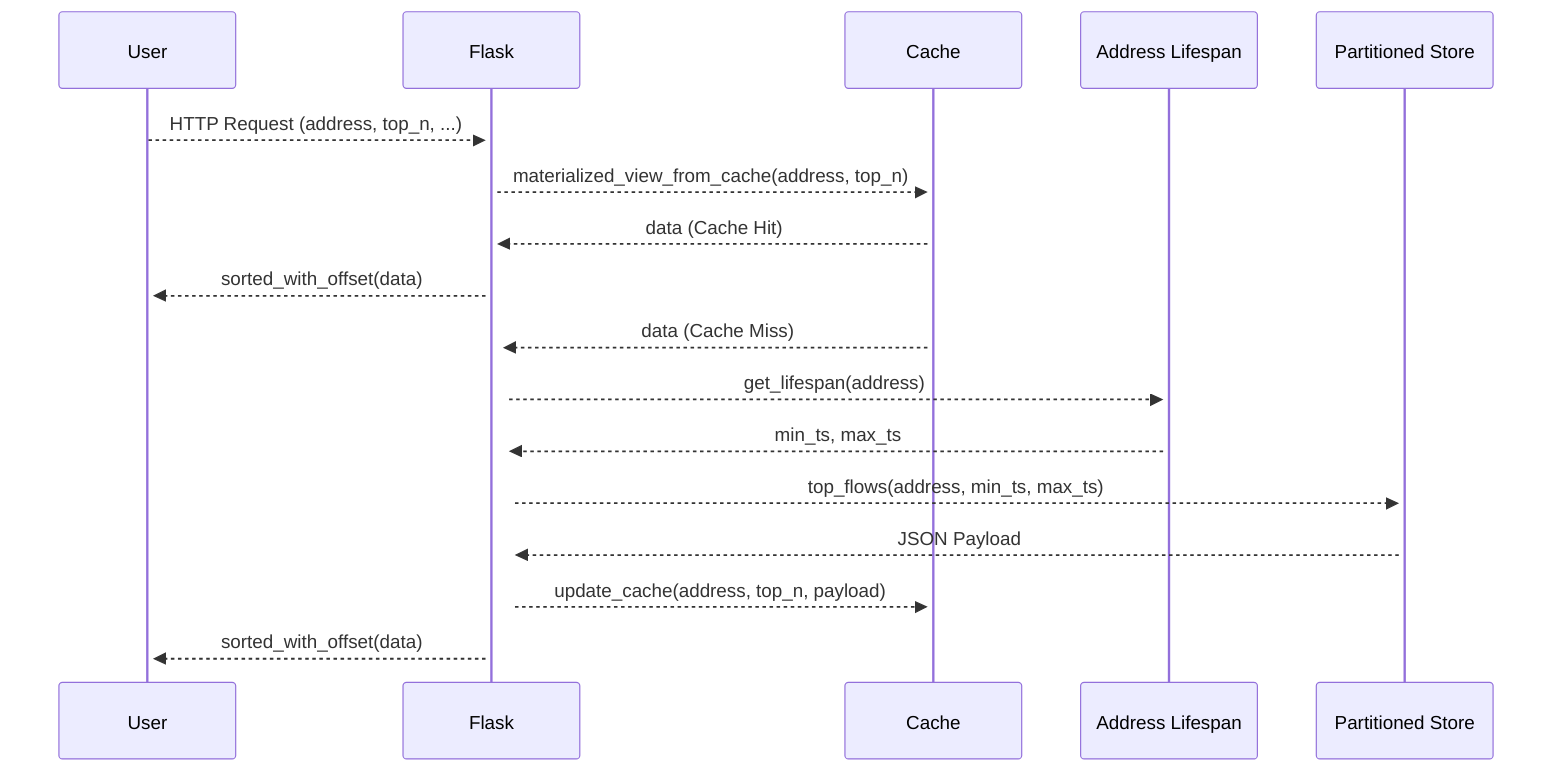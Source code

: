 sequenceDiagram
    User-->>+Flask: HTTP Request (address, top_n, ...)
    Flask-->>+Cache: materialized_view_from_cache(address, top_n)
    Cache-->>+Flask: data (Cache Hit)
    Flask-->>+User: sorted_with_offset(data)
    Cache-->>+Flask: data (Cache Miss)
    Flask-->>+Address Lifespan: get_lifespan(address)
    Address Lifespan-->>+Flask: min_ts, max_ts
    Flask-->>+Partitioned Store: top_flows(address, min_ts, max_ts)
    Partitioned Store-->>Flask: JSON Payload
    Flask-->>+Cache: update_cache(address, top_n, payload)
    Flask-->>+User: sorted_with_offset(data)
